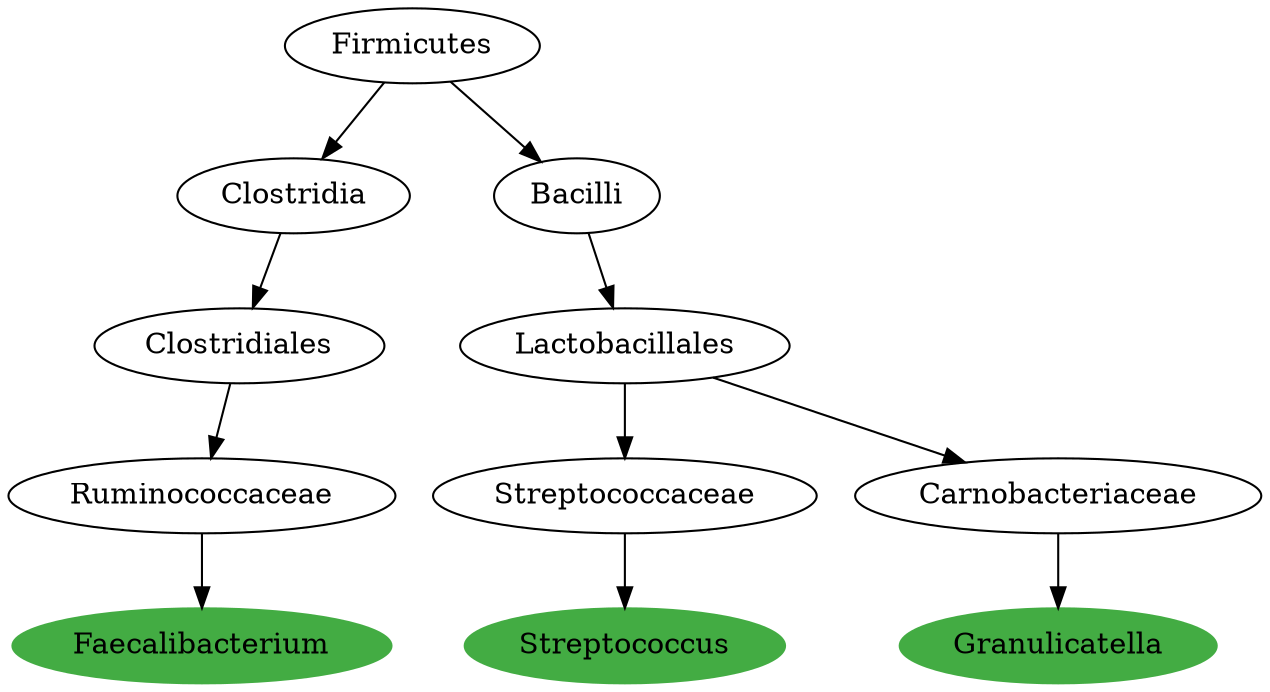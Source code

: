 digraph G { 
	RuminococcaceaeFaecalibacterium [label="Faecalibacterium", color="#43AC43", style=filled];
	ClostridialesRuminococcaceae [label="Ruminococcaceae"];
	RuminococcaceaeFaecalibacterium [label="Faecalibacterium"];
	ClostridialesRuminococcaceae -> RuminococcaceaeFaecalibacterium;
	ClostridiaClostridiales [label="Clostridiales"];
	ClostridialesRuminococcaceae [label="Ruminococcaceae"];
	ClostridiaClostridiales -> ClostridialesRuminococcaceae;
	FirmicutesClostridia [label="Clostridia"];
	ClostridiaClostridiales [label="Clostridiales"];
	FirmicutesClostridia -> ClostridiaClostridiales;
	BacteriaFirmicutes [label="Firmicutes"];
	FirmicutesClostridia [label="Clostridia"];
	BacteriaFirmicutes -> FirmicutesClostridia;
	StreptococcaceaeStreptococcus [label="Streptococcus", color="#43AC43", style=filled];
	LactobacillalesStreptococcaceae [label="Streptococcaceae"];
	StreptococcaceaeStreptococcus [label="Streptococcus"];
	LactobacillalesStreptococcaceae -> StreptococcaceaeStreptococcus;
	BacilliLactobacillales [label="Lactobacillales"];
	LactobacillalesStreptococcaceae [label="Streptococcaceae"];
	BacilliLactobacillales -> LactobacillalesStreptococcaceae;
	FirmicutesBacilli [label="Bacilli"];
	BacilliLactobacillales [label="Lactobacillales"];
	FirmicutesBacilli -> BacilliLactobacillales;
	BacteriaFirmicutes [label="Firmicutes"];
	FirmicutesBacilli [label="Bacilli"];
	BacteriaFirmicutes -> FirmicutesBacilli;
	CarnobacteriaceaeGranulicatella [label="Granulicatella", color="#43AC43", style=filled];
	LactobacillalesCarnobacteriaceae [label="Carnobacteriaceae"];
	CarnobacteriaceaeGranulicatella [label="Granulicatella"];
	LactobacillalesCarnobacteriaceae -> CarnobacteriaceaeGranulicatella;
	BacilliLactobacillales [label="Lactobacillales"];
	LactobacillalesCarnobacteriaceae [label="Carnobacteriaceae"];
	BacilliLactobacillales -> LactobacillalesCarnobacteriaceae;

 }